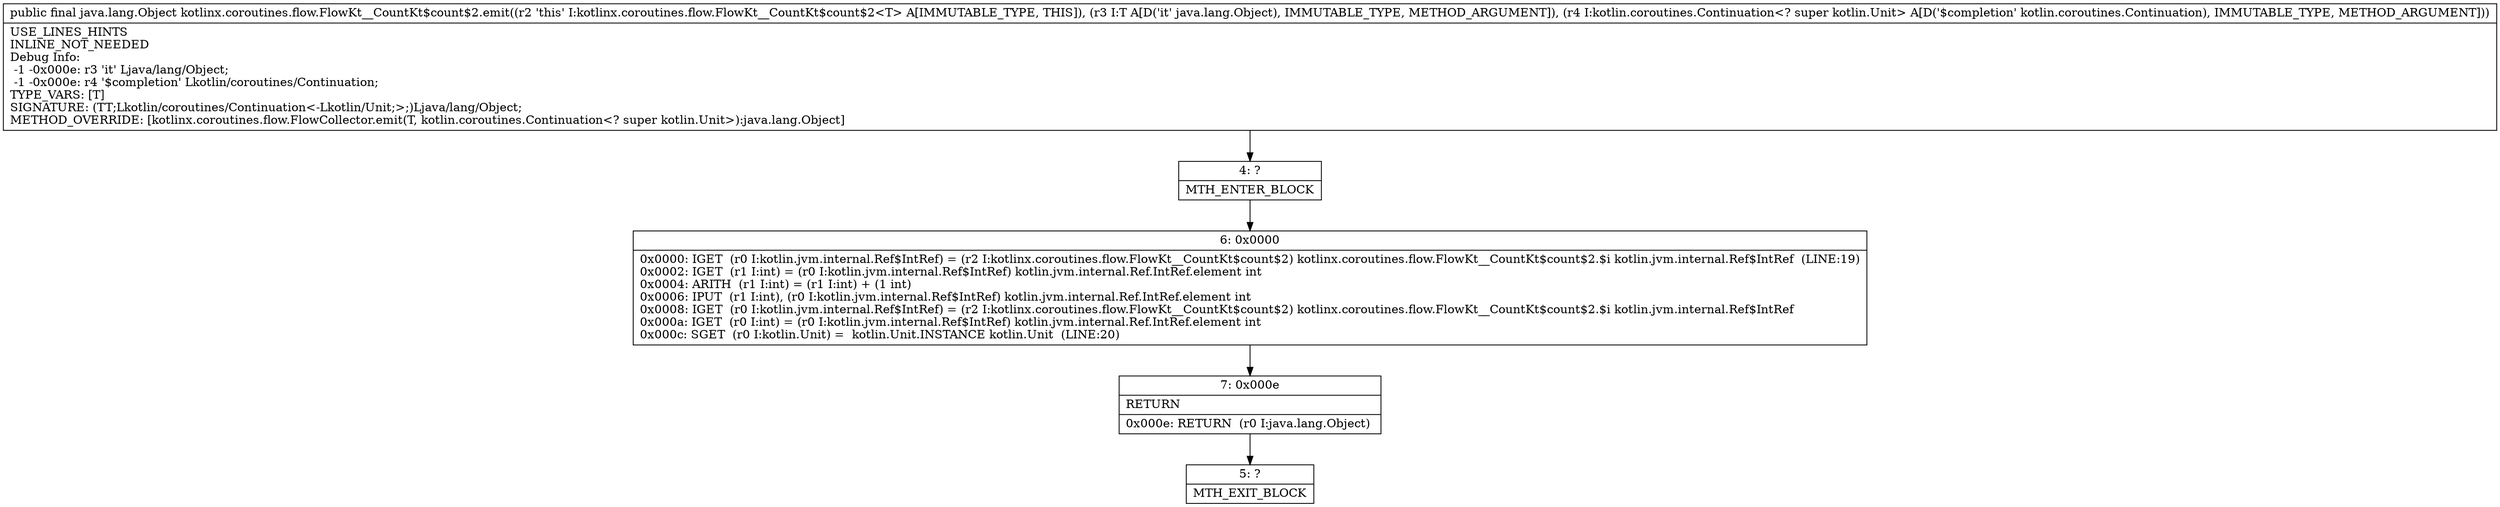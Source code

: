 digraph "CFG forkotlinx.coroutines.flow.FlowKt__CountKt$count$2.emit(Ljava\/lang\/Object;Lkotlin\/coroutines\/Continuation;)Ljava\/lang\/Object;" {
Node_4 [shape=record,label="{4\:\ ?|MTH_ENTER_BLOCK\l}"];
Node_6 [shape=record,label="{6\:\ 0x0000|0x0000: IGET  (r0 I:kotlin.jvm.internal.Ref$IntRef) = (r2 I:kotlinx.coroutines.flow.FlowKt__CountKt$count$2) kotlinx.coroutines.flow.FlowKt__CountKt$count$2.$i kotlin.jvm.internal.Ref$IntRef  (LINE:19)\l0x0002: IGET  (r1 I:int) = (r0 I:kotlin.jvm.internal.Ref$IntRef) kotlin.jvm.internal.Ref.IntRef.element int \l0x0004: ARITH  (r1 I:int) = (r1 I:int) + (1 int) \l0x0006: IPUT  (r1 I:int), (r0 I:kotlin.jvm.internal.Ref$IntRef) kotlin.jvm.internal.Ref.IntRef.element int \l0x0008: IGET  (r0 I:kotlin.jvm.internal.Ref$IntRef) = (r2 I:kotlinx.coroutines.flow.FlowKt__CountKt$count$2) kotlinx.coroutines.flow.FlowKt__CountKt$count$2.$i kotlin.jvm.internal.Ref$IntRef \l0x000a: IGET  (r0 I:int) = (r0 I:kotlin.jvm.internal.Ref$IntRef) kotlin.jvm.internal.Ref.IntRef.element int \l0x000c: SGET  (r0 I:kotlin.Unit) =  kotlin.Unit.INSTANCE kotlin.Unit  (LINE:20)\l}"];
Node_7 [shape=record,label="{7\:\ 0x000e|RETURN\l|0x000e: RETURN  (r0 I:java.lang.Object) \l}"];
Node_5 [shape=record,label="{5\:\ ?|MTH_EXIT_BLOCK\l}"];
MethodNode[shape=record,label="{public final java.lang.Object kotlinx.coroutines.flow.FlowKt__CountKt$count$2.emit((r2 'this' I:kotlinx.coroutines.flow.FlowKt__CountKt$count$2\<T\> A[IMMUTABLE_TYPE, THIS]), (r3 I:T A[D('it' java.lang.Object), IMMUTABLE_TYPE, METHOD_ARGUMENT]), (r4 I:kotlin.coroutines.Continuation\<? super kotlin.Unit\> A[D('$completion' kotlin.coroutines.Continuation), IMMUTABLE_TYPE, METHOD_ARGUMENT]))  | USE_LINES_HINTS\lINLINE_NOT_NEEDED\lDebug Info:\l  \-1 \-0x000e: r3 'it' Ljava\/lang\/Object;\l  \-1 \-0x000e: r4 '$completion' Lkotlin\/coroutines\/Continuation;\lTYPE_VARS: [T]\lSIGNATURE: (TT;Lkotlin\/coroutines\/Continuation\<\-Lkotlin\/Unit;\>;)Ljava\/lang\/Object;\lMETHOD_OVERRIDE: [kotlinx.coroutines.flow.FlowCollector.emit(T, kotlin.coroutines.Continuation\<? super kotlin.Unit\>):java.lang.Object]\l}"];
MethodNode -> Node_4;Node_4 -> Node_6;
Node_6 -> Node_7;
Node_7 -> Node_5;
}


